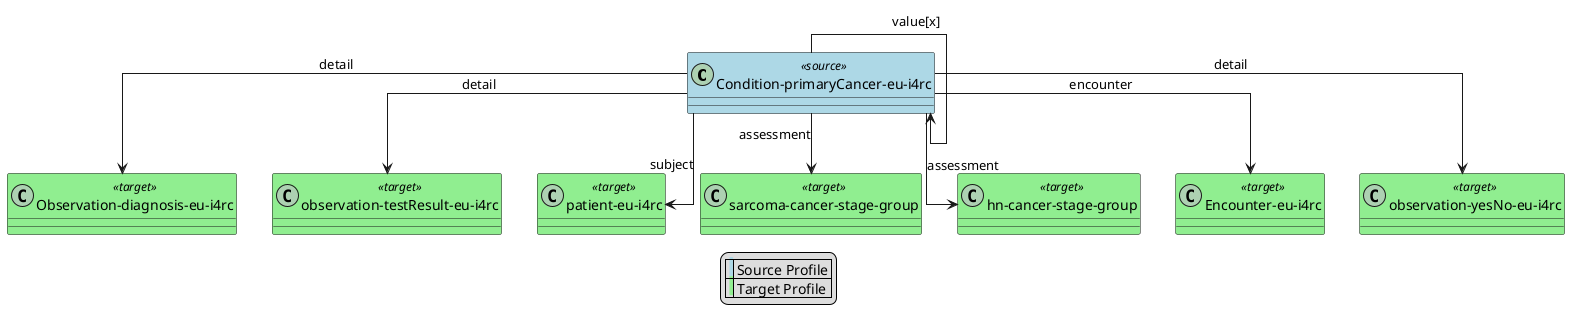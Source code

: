 
@startuml
!define RECTANGLE class
skinparam linetype ortho

skinparam class {
    BackgroundColor<<source>> LightBlue
    BackgroundColor<<target>> LightGreen
}
RECTANGLE ConditionprimaryCancereui4rc as "Condition-primaryCancer-eu-i4rc" <<source>> [[StructureDefinition-Condition-primaryCancer-eu-i4rc.html]]
RECTANGLE Observationdiagnosiseui4rc as "Observation-diagnosis-eu-i4rc" <<target>> [[StructureDefinition-Observation-diagnosis-eu-i4rc.html]]
RECTANGLE observationtestResulteui4rc as "observation-testResult-eu-i4rc" <<target>> [[StructureDefinition-observation-testResult-eu-i4rc.html]]
RECTANGLE patienteui4rc as "patient-eu-i4rc" <<target>> [[StructureDefinition-patient-eu-i4rc.html]]
RECTANGLE sarcomacancerstagegroup as "sarcoma-cancer-stage-group" <<target>> [[StructureDefinition-sarcoma-cancer-stage-group.html]]
RECTANGLE hncancerstagegroup as "hn-cancer-stage-group" <<target>> [[StructureDefinition-hn-cancer-stage-group.html]]
RECTANGLE Encountereui4rc as "Encounter-eu-i4rc" <<target>> [[StructureDefinition-Encounter-eu-i4rc.html]]
RECTANGLE observationyesNoeui4rc as "observation-yesNo-eu-i4rc" <<target>> [[StructureDefinition-observation-yesNo-eu-i4rc.html]]
ConditionprimaryCancereui4rc --> ConditionprimaryCancereui4rc : "value[x]"
ConditionprimaryCancereui4rc --> patienteui4rc : "subject"
ConditionprimaryCancereui4rc --> Encountereui4rc : "encounter"
ConditionprimaryCancereui4rc --> hncancerstagegroup : "assessment"
ConditionprimaryCancereui4rc --> sarcomacancerstagegroup : "assessment"
ConditionprimaryCancereui4rc --> Observationdiagnosiseui4rc : "detail"
ConditionprimaryCancereui4rc --> observationtestResulteui4rc : "detail"
ConditionprimaryCancereui4rc --> observationyesNoeui4rc : "detail"

legend
  | <back:LightBlue> | Source Profile |
  | <back:LightGreen> | Target Profile |
endlegend

@enduml
